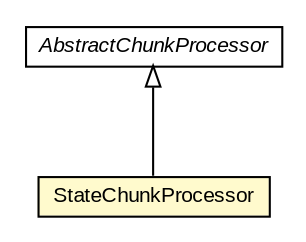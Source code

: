 #!/usr/local/bin/dot
#
# Class diagram 
# Generated by UMLGraph version R5_6-24-gf6e263 (http://www.umlgraph.org/)
#

digraph G {
	edge [fontname="arial",fontsize=10,labelfontname="arial",labelfontsize=10];
	node [fontname="arial",fontsize=10,shape=plaintext];
	nodesep=0.25;
	ranksep=0.5;
	// edu.arizona.biosemantics.semanticmarkup.markupelement.description.ling.extract.AbstractChunkProcessor
	c131572 [label=<<table title="edu.arizona.biosemantics.semanticmarkup.markupelement.description.ling.extract.AbstractChunkProcessor" border="0" cellborder="1" cellspacing="0" cellpadding="2" port="p" href="../AbstractChunkProcessor.html">
		<tr><td><table border="0" cellspacing="0" cellpadding="1">
<tr><td align="center" balign="center"><font face="arial italic"> AbstractChunkProcessor </font></td></tr>
		</table></td></tr>
		</table>>, URL="../AbstractChunkProcessor.html", fontname="arial", fontcolor="black", fontsize=10.0];
	// edu.arizona.biosemantics.semanticmarkup.markupelement.description.ling.extract.lib.StateChunkProcessor
	c131578 [label=<<table title="edu.arizona.biosemantics.semanticmarkup.markupelement.description.ling.extract.lib.StateChunkProcessor" border="0" cellborder="1" cellspacing="0" cellpadding="2" port="p" bgcolor="lemonChiffon" href="./StateChunkProcessor.html">
		<tr><td><table border="0" cellspacing="0" cellpadding="1">
<tr><td align="center" balign="center"> StateChunkProcessor </td></tr>
		</table></td></tr>
		</table>>, URL="./StateChunkProcessor.html", fontname="arial", fontcolor="black", fontsize=10.0];
	//edu.arizona.biosemantics.semanticmarkup.markupelement.description.ling.extract.lib.StateChunkProcessor extends edu.arizona.biosemantics.semanticmarkup.markupelement.description.ling.extract.AbstractChunkProcessor
	c131572:p -> c131578:p [dir=back,arrowtail=empty];
}


